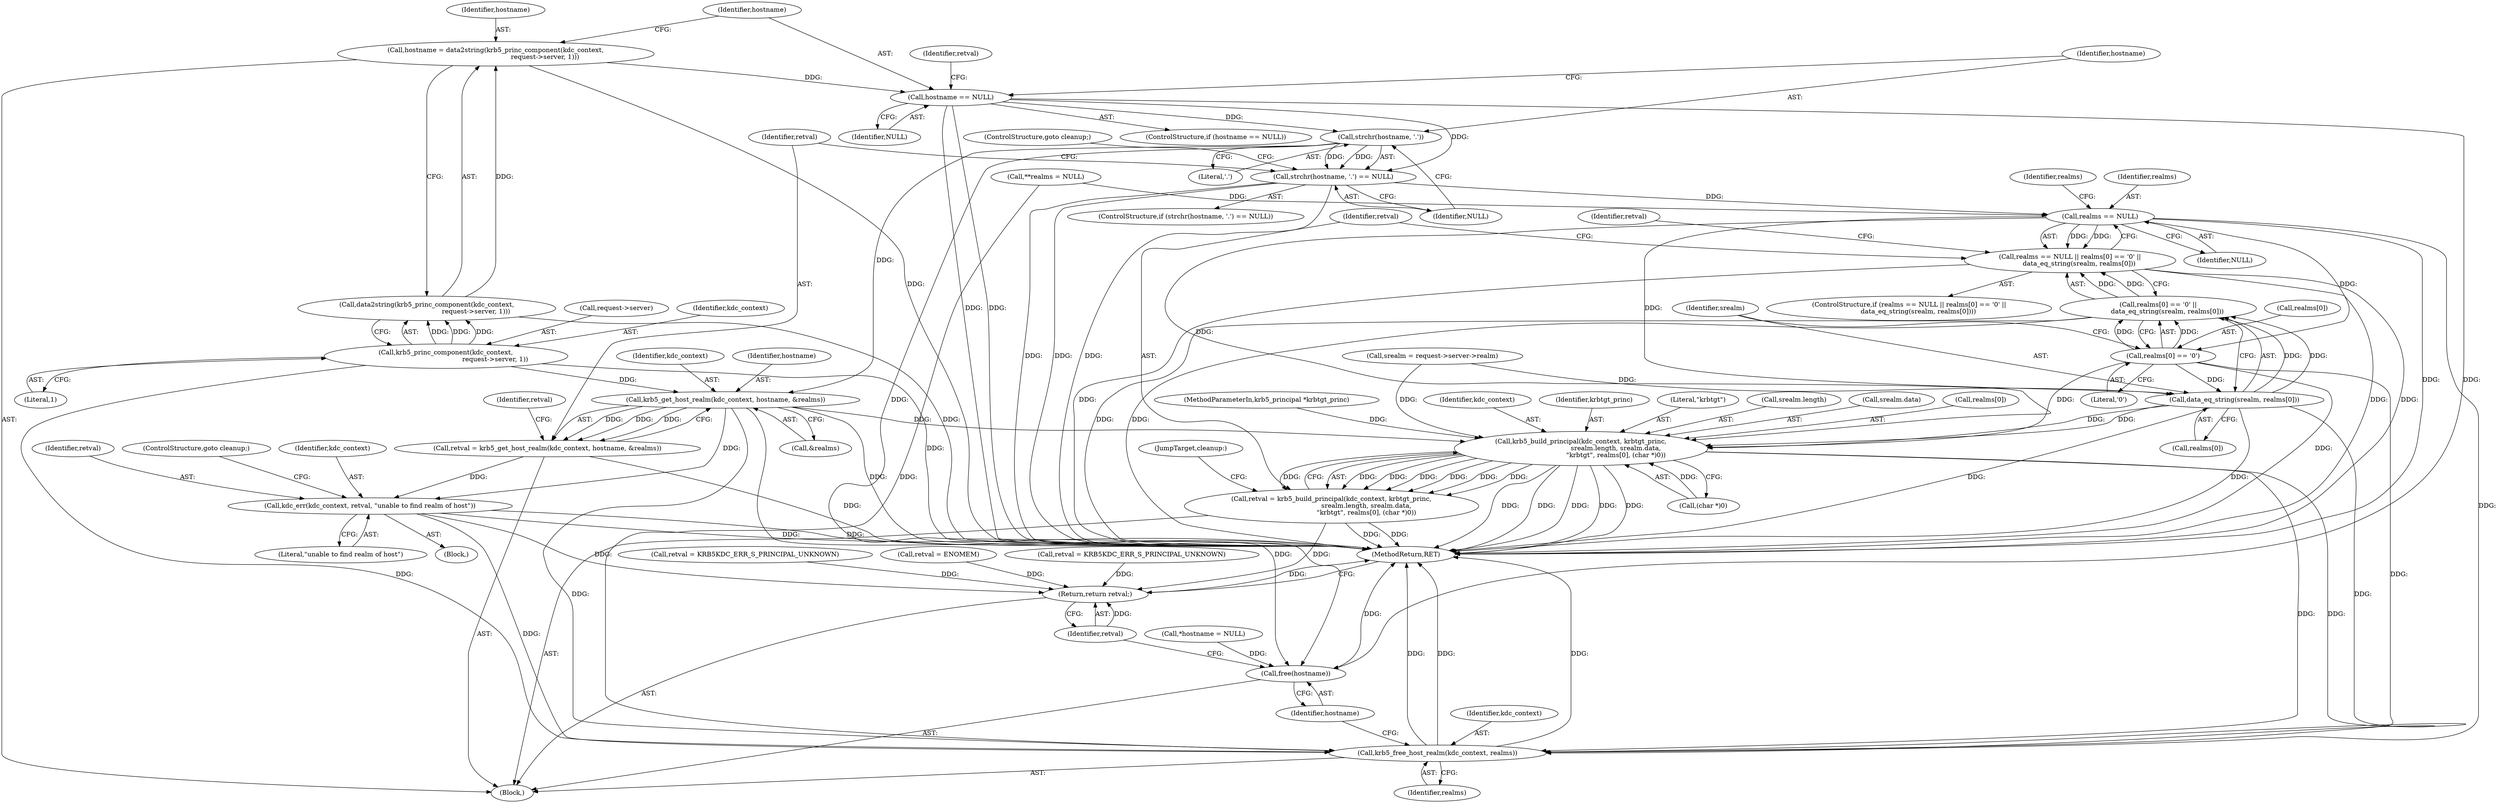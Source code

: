 digraph "1_krb5_4c023ba43c16396f0d199e2df1cfa59b88b62acc_0@pointer" {
"1000154" [label="(Call,strchr(hostname, '.'))"];
"1000144" [label="(Call,hostname == NULL)"];
"1000134" [label="(Call,hostname = data2string(krb5_princ_component(kdc_context,\n                                                request->server, 1)))"];
"1000136" [label="(Call,data2string(krb5_princ_component(kdc_context,\n                                                request->server, 1)))"];
"1000137" [label="(Call,krb5_princ_component(kdc_context,\n                                                request->server, 1))"];
"1000153" [label="(Call,strchr(hostname, '.') == NULL)"];
"1000176" [label="(Call,realms == NULL)"];
"1000175" [label="(Call,realms == NULL || realms[0] == '\0' ||\n         data_eq_string(srealm, realms[0]))"];
"1000180" [label="(Call,realms[0] == '\0')"];
"1000179" [label="(Call,realms[0] == '\0' ||\n         data_eq_string(srealm, realms[0]))"];
"1000185" [label="(Call,data_eq_string(srealm, realms[0]))"];
"1000197" [label="(Call,krb5_build_principal(kdc_context, krbtgt_princ,\n                                  srealm.length, srealm.data,\n                                  \"krbtgt\", realms[0], (char *)0))"];
"1000195" [label="(Call,retval = krb5_build_principal(kdc_context, krbtgt_princ,\n                                  srealm.length, srealm.data,\n                                  \"krbtgt\", realms[0], (char *)0))"];
"1000219" [label="(Return,return retval;)"];
"1000214" [label="(Call,krb5_free_host_realm(kdc_context, realms))"];
"1000161" [label="(Call,krb5_get_host_realm(kdc_context, hostname, &realms))"];
"1000159" [label="(Call,retval = krb5_get_host_realm(kdc_context, hostname, &realms))"];
"1000169" [label="(Call,kdc_err(kdc_context, retval, \"unable to find realm of host\"))"];
"1000217" [label="(Call,free(hostname))"];
"1000145" [label="(Identifier,hostname)"];
"1000181" [label="(Call,realms[0])"];
"1000214" [label="(Call,krb5_free_host_realm(kdc_context, realms))"];
"1000162" [label="(Identifier,kdc_context)"];
"1000198" [label="(Identifier,kdc_context)"];
"1000155" [label="(Identifier,hostname)"];
"1000182" [label="(Identifier,realms)"];
"1000199" [label="(Identifier,krbtgt_princ)"];
"1000172" [label="(Literal,\"unable to find realm of host\")"];
"1000160" [label="(Identifier,retval)"];
"1000139" [label="(Call,request->server)"];
"1000185" [label="(Call,data_eq_string(srealm, realms[0]))"];
"1000148" [label="(Call,retval = ENOMEM)"];
"1000186" [label="(Identifier,srealm)"];
"1000221" [label="(MethodReturn,RET)"];
"1000163" [label="(Identifier,hostname)"];
"1000143" [label="(ControlStructure,if (hostname == NULL))"];
"1000217" [label="(Call,free(hostname))"];
"1000220" [label="(Identifier,retval)"];
"1000169" [label="(Call,kdc_err(kdc_context, retval, \"unable to find realm of host\"))"];
"1000168" [label="(Block,)"];
"1000149" [label="(Identifier,retval)"];
"1000206" [label="(Literal,\"krbtgt\")"];
"1000197" [label="(Call,krb5_build_principal(kdc_context, krbtgt_princ,\n                                  srealm.length, srealm.data,\n                                  \"krbtgt\", realms[0], (char *)0))"];
"1000215" [label="(Identifier,kdc_context)"];
"1000109" [label="(Call,retval = KRB5KDC_ERR_S_PRINCIPAL_UNKNOWN)"];
"1000154" [label="(Call,strchr(hostname, '.'))"];
"1000153" [label="(Call,strchr(hostname, '.') == NULL)"];
"1000152" [label="(ControlStructure,if (strchr(hostname, '.') == NULL))"];
"1000195" [label="(Call,retval = krb5_build_principal(kdc_context, krbtgt_princ,\n                                  srealm.length, srealm.data,\n                                  \"krbtgt\", realms[0], (char *)0))"];
"1000170" [label="(Identifier,kdc_context)"];
"1000134" [label="(Call,hostname = data2string(krb5_princ_component(kdc_context,\n                                                request->server, 1)))"];
"1000135" [label="(Identifier,hostname)"];
"1000136" [label="(Call,data2string(krb5_princ_component(kdc_context,\n                                                request->server, 1)))"];
"1000200" [label="(Call,srealm.length)"];
"1000176" [label="(Call,realms == NULL)"];
"1000174" [label="(ControlStructure,if (realms == NULL || realms[0] == '\0' ||\n         data_eq_string(srealm, realms[0])))"];
"1000121" [label="(Call,srealm = request->server->realm)"];
"1000203" [label="(Call,srealm.data)"];
"1000113" [label="(Call,**realms = NULL)"];
"1000180" [label="(Call,realms[0] == '\0')"];
"1000137" [label="(Call,krb5_princ_component(kdc_context,\n                                                request->server, 1))"];
"1000164" [label="(Call,&realms)"];
"1000156" [label="(Literal,'.')"];
"1000184" [label="(Literal,'\0')"];
"1000216" [label="(Identifier,realms)"];
"1000161" [label="(Call,krb5_get_host_realm(kdc_context, hostname, &realms))"];
"1000175" [label="(Call,realms == NULL || realms[0] == '\0' ||\n         data_eq_string(srealm, realms[0]))"];
"1000138" [label="(Identifier,kdc_context)"];
"1000207" [label="(Call,realms[0])"];
"1000167" [label="(Identifier,retval)"];
"1000196" [label="(Identifier,retval)"];
"1000177" [label="(Identifier,realms)"];
"1000179" [label="(Call,realms[0] == '\0' ||\n         data_eq_string(srealm, realms[0]))"];
"1000157" [label="(Identifier,NULL)"];
"1000159" [label="(Call,retval = krb5_get_host_realm(kdc_context, hostname, &realms))"];
"1000178" [label="(Identifier,NULL)"];
"1000191" [label="(Call,retval = KRB5KDC_ERR_S_PRINCIPAL_UNKNOWN)"];
"1000142" [label="(Literal,1)"];
"1000213" [label="(JumpTarget,cleanup:)"];
"1000219" [label="(Return,return retval;)"];
"1000107" [label="(Block,)"];
"1000192" [label="(Identifier,retval)"];
"1000171" [label="(Identifier,retval)"];
"1000218" [label="(Identifier,hostname)"];
"1000144" [label="(Call,hostname == NULL)"];
"1000173" [label="(ControlStructure,goto cleanup;)"];
"1000106" [label="(MethodParameterIn,krb5_principal *krbtgt_princ)"];
"1000210" [label="(Call,(char *)0)"];
"1000146" [label="(Identifier,NULL)"];
"1000187" [label="(Call,realms[0])"];
"1000158" [label="(ControlStructure,goto cleanup;)"];
"1000117" [label="(Call,*hostname = NULL)"];
"1000154" -> "1000153"  [label="AST: "];
"1000154" -> "1000156"  [label="CFG: "];
"1000155" -> "1000154"  [label="AST: "];
"1000156" -> "1000154"  [label="AST: "];
"1000157" -> "1000154"  [label="CFG: "];
"1000154" -> "1000153"  [label="DDG: "];
"1000154" -> "1000153"  [label="DDG: "];
"1000144" -> "1000154"  [label="DDG: "];
"1000154" -> "1000161"  [label="DDG: "];
"1000154" -> "1000217"  [label="DDG: "];
"1000144" -> "1000143"  [label="AST: "];
"1000144" -> "1000146"  [label="CFG: "];
"1000145" -> "1000144"  [label="AST: "];
"1000146" -> "1000144"  [label="AST: "];
"1000149" -> "1000144"  [label="CFG: "];
"1000155" -> "1000144"  [label="CFG: "];
"1000144" -> "1000221"  [label="DDG: "];
"1000144" -> "1000221"  [label="DDG: "];
"1000134" -> "1000144"  [label="DDG: "];
"1000144" -> "1000153"  [label="DDG: "];
"1000144" -> "1000217"  [label="DDG: "];
"1000134" -> "1000107"  [label="AST: "];
"1000134" -> "1000136"  [label="CFG: "];
"1000135" -> "1000134"  [label="AST: "];
"1000136" -> "1000134"  [label="AST: "];
"1000145" -> "1000134"  [label="CFG: "];
"1000134" -> "1000221"  [label="DDG: "];
"1000136" -> "1000134"  [label="DDG: "];
"1000136" -> "1000137"  [label="CFG: "];
"1000137" -> "1000136"  [label="AST: "];
"1000136" -> "1000221"  [label="DDG: "];
"1000137" -> "1000136"  [label="DDG: "];
"1000137" -> "1000136"  [label="DDG: "];
"1000137" -> "1000136"  [label="DDG: "];
"1000137" -> "1000142"  [label="CFG: "];
"1000138" -> "1000137"  [label="AST: "];
"1000139" -> "1000137"  [label="AST: "];
"1000142" -> "1000137"  [label="AST: "];
"1000137" -> "1000221"  [label="DDG: "];
"1000137" -> "1000161"  [label="DDG: "];
"1000137" -> "1000214"  [label="DDG: "];
"1000153" -> "1000152"  [label="AST: "];
"1000153" -> "1000157"  [label="CFG: "];
"1000157" -> "1000153"  [label="AST: "];
"1000158" -> "1000153"  [label="CFG: "];
"1000160" -> "1000153"  [label="CFG: "];
"1000153" -> "1000221"  [label="DDG: "];
"1000153" -> "1000221"  [label="DDG: "];
"1000153" -> "1000221"  [label="DDG: "];
"1000153" -> "1000176"  [label="DDG: "];
"1000176" -> "1000175"  [label="AST: "];
"1000176" -> "1000178"  [label="CFG: "];
"1000177" -> "1000176"  [label="AST: "];
"1000178" -> "1000176"  [label="AST: "];
"1000182" -> "1000176"  [label="CFG: "];
"1000175" -> "1000176"  [label="CFG: "];
"1000176" -> "1000221"  [label="DDG: "];
"1000176" -> "1000175"  [label="DDG: "];
"1000176" -> "1000175"  [label="DDG: "];
"1000113" -> "1000176"  [label="DDG: "];
"1000176" -> "1000180"  [label="DDG: "];
"1000176" -> "1000185"  [label="DDG: "];
"1000176" -> "1000197"  [label="DDG: "];
"1000176" -> "1000214"  [label="DDG: "];
"1000175" -> "1000174"  [label="AST: "];
"1000175" -> "1000179"  [label="CFG: "];
"1000179" -> "1000175"  [label="AST: "];
"1000192" -> "1000175"  [label="CFG: "];
"1000196" -> "1000175"  [label="CFG: "];
"1000175" -> "1000221"  [label="DDG: "];
"1000175" -> "1000221"  [label="DDG: "];
"1000175" -> "1000221"  [label="DDG: "];
"1000179" -> "1000175"  [label="DDG: "];
"1000179" -> "1000175"  [label="DDG: "];
"1000180" -> "1000179"  [label="AST: "];
"1000180" -> "1000184"  [label="CFG: "];
"1000181" -> "1000180"  [label="AST: "];
"1000184" -> "1000180"  [label="AST: "];
"1000186" -> "1000180"  [label="CFG: "];
"1000179" -> "1000180"  [label="CFG: "];
"1000180" -> "1000221"  [label="DDG: "];
"1000180" -> "1000179"  [label="DDG: "];
"1000180" -> "1000179"  [label="DDG: "];
"1000180" -> "1000185"  [label="DDG: "];
"1000180" -> "1000197"  [label="DDG: "];
"1000180" -> "1000214"  [label="DDG: "];
"1000179" -> "1000185"  [label="CFG: "];
"1000185" -> "1000179"  [label="AST: "];
"1000179" -> "1000221"  [label="DDG: "];
"1000179" -> "1000221"  [label="DDG: "];
"1000185" -> "1000179"  [label="DDG: "];
"1000185" -> "1000179"  [label="DDG: "];
"1000185" -> "1000187"  [label="CFG: "];
"1000186" -> "1000185"  [label="AST: "];
"1000187" -> "1000185"  [label="AST: "];
"1000185" -> "1000221"  [label="DDG: "];
"1000185" -> "1000221"  [label="DDG: "];
"1000121" -> "1000185"  [label="DDG: "];
"1000185" -> "1000197"  [label="DDG: "];
"1000185" -> "1000197"  [label="DDG: "];
"1000185" -> "1000214"  [label="DDG: "];
"1000197" -> "1000195"  [label="AST: "];
"1000197" -> "1000210"  [label="CFG: "];
"1000198" -> "1000197"  [label="AST: "];
"1000199" -> "1000197"  [label="AST: "];
"1000200" -> "1000197"  [label="AST: "];
"1000203" -> "1000197"  [label="AST: "];
"1000206" -> "1000197"  [label="AST: "];
"1000207" -> "1000197"  [label="AST: "];
"1000210" -> "1000197"  [label="AST: "];
"1000195" -> "1000197"  [label="CFG: "];
"1000197" -> "1000221"  [label="DDG: "];
"1000197" -> "1000221"  [label="DDG: "];
"1000197" -> "1000221"  [label="DDG: "];
"1000197" -> "1000221"  [label="DDG: "];
"1000197" -> "1000221"  [label="DDG: "];
"1000197" -> "1000195"  [label="DDG: "];
"1000197" -> "1000195"  [label="DDG: "];
"1000197" -> "1000195"  [label="DDG: "];
"1000197" -> "1000195"  [label="DDG: "];
"1000197" -> "1000195"  [label="DDG: "];
"1000197" -> "1000195"  [label="DDG: "];
"1000197" -> "1000195"  [label="DDG: "];
"1000161" -> "1000197"  [label="DDG: "];
"1000106" -> "1000197"  [label="DDG: "];
"1000121" -> "1000197"  [label="DDG: "];
"1000210" -> "1000197"  [label="DDG: "];
"1000197" -> "1000214"  [label="DDG: "];
"1000197" -> "1000214"  [label="DDG: "];
"1000195" -> "1000107"  [label="AST: "];
"1000196" -> "1000195"  [label="AST: "];
"1000213" -> "1000195"  [label="CFG: "];
"1000195" -> "1000221"  [label="DDG: "];
"1000195" -> "1000221"  [label="DDG: "];
"1000195" -> "1000219"  [label="DDG: "];
"1000219" -> "1000107"  [label="AST: "];
"1000219" -> "1000220"  [label="CFG: "];
"1000220" -> "1000219"  [label="AST: "];
"1000221" -> "1000219"  [label="CFG: "];
"1000219" -> "1000221"  [label="DDG: "];
"1000220" -> "1000219"  [label="DDG: "];
"1000148" -> "1000219"  [label="DDG: "];
"1000109" -> "1000219"  [label="DDG: "];
"1000169" -> "1000219"  [label="DDG: "];
"1000191" -> "1000219"  [label="DDG: "];
"1000214" -> "1000107"  [label="AST: "];
"1000214" -> "1000216"  [label="CFG: "];
"1000215" -> "1000214"  [label="AST: "];
"1000216" -> "1000214"  [label="AST: "];
"1000218" -> "1000214"  [label="CFG: "];
"1000214" -> "1000221"  [label="DDG: "];
"1000214" -> "1000221"  [label="DDG: "];
"1000214" -> "1000221"  [label="DDG: "];
"1000169" -> "1000214"  [label="DDG: "];
"1000161" -> "1000214"  [label="DDG: "];
"1000113" -> "1000214"  [label="DDG: "];
"1000161" -> "1000159"  [label="AST: "];
"1000161" -> "1000164"  [label="CFG: "];
"1000162" -> "1000161"  [label="AST: "];
"1000163" -> "1000161"  [label="AST: "];
"1000164" -> "1000161"  [label="AST: "];
"1000159" -> "1000161"  [label="CFG: "];
"1000161" -> "1000221"  [label="DDG: "];
"1000161" -> "1000159"  [label="DDG: "];
"1000161" -> "1000159"  [label="DDG: "];
"1000161" -> "1000159"  [label="DDG: "];
"1000161" -> "1000169"  [label="DDG: "];
"1000161" -> "1000217"  [label="DDG: "];
"1000159" -> "1000107"  [label="AST: "];
"1000160" -> "1000159"  [label="AST: "];
"1000167" -> "1000159"  [label="CFG: "];
"1000159" -> "1000221"  [label="DDG: "];
"1000159" -> "1000169"  [label="DDG: "];
"1000169" -> "1000168"  [label="AST: "];
"1000169" -> "1000172"  [label="CFG: "];
"1000170" -> "1000169"  [label="AST: "];
"1000171" -> "1000169"  [label="AST: "];
"1000172" -> "1000169"  [label="AST: "];
"1000173" -> "1000169"  [label="CFG: "];
"1000169" -> "1000221"  [label="DDG: "];
"1000169" -> "1000221"  [label="DDG: "];
"1000217" -> "1000107"  [label="AST: "];
"1000217" -> "1000218"  [label="CFG: "];
"1000218" -> "1000217"  [label="AST: "];
"1000220" -> "1000217"  [label="CFG: "];
"1000217" -> "1000221"  [label="DDG: "];
"1000117" -> "1000217"  [label="DDG: "];
}
